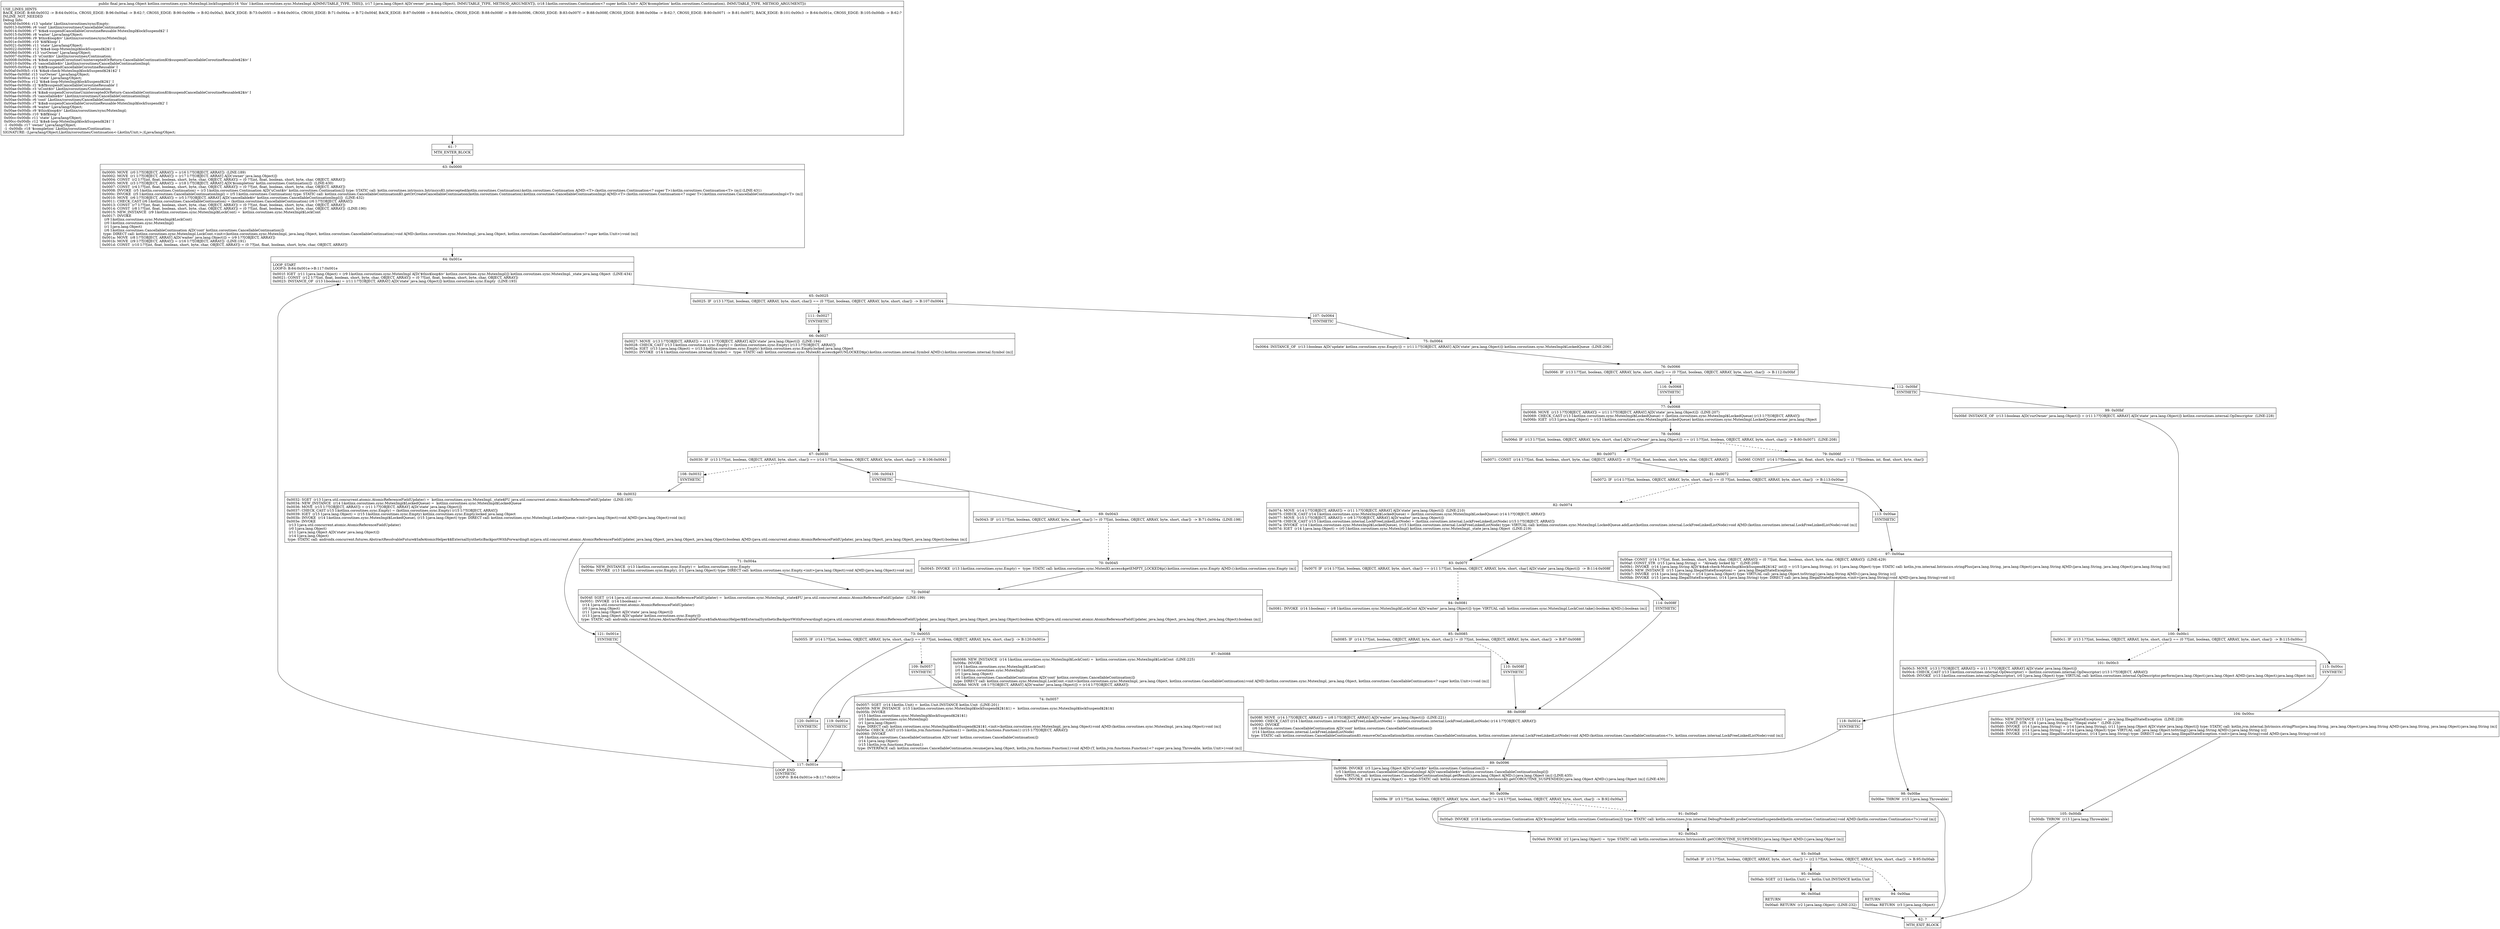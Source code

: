 digraph "CFG forkotlinx.coroutines.sync.MutexImpl.lockSuspend(Ljava\/lang\/Object;Lkotlin\/coroutines\/Continuation;)Ljava\/lang\/Object;" {
Node_61 [shape=record,label="{61\:\ ?|MTH_ENTER_BLOCK\l}"];
Node_63 [shape=record,label="{63\:\ 0x0000|0x0000: MOVE  (r0 I:??[OBJECT, ARRAY]) = (r16 I:??[OBJECT, ARRAY])  (LINE:189)\l0x0002: MOVE  (r1 I:??[OBJECT, ARRAY]) = (r17 I:??[OBJECT, ARRAY] A[D('owner' java.lang.Object)]) \l0x0004: CONST  (r2 I:??[int, float, boolean, short, byte, char, OBJECT, ARRAY]) = (0 ??[int, float, boolean, short, byte, char, OBJECT, ARRAY]) \l0x0005: MOVE  (r3 I:??[OBJECT, ARRAY]) = (r18 I:??[OBJECT, ARRAY] A[D('$completion' kotlin.coroutines.Continuation)])  (LINE:430)\l0x0007: CONST  (r4 I:??[int, float, boolean, short, byte, char, OBJECT, ARRAY]) = (0 ??[int, float, boolean, short, byte, char, OBJECT, ARRAY]) \l0x0008: INVOKE  (r5 I:kotlin.coroutines.Continuation) = (r3 I:kotlin.coroutines.Continuation A[D('uCont$iv' kotlin.coroutines.Continuation)]) type: STATIC call: kotlin.coroutines.intrinsics.IntrinsicsKt.intercepted(kotlin.coroutines.Continuation):kotlin.coroutines.Continuation A[MD:\<T\>:(kotlin.coroutines.Continuation\<? super T\>):kotlin.coroutines.Continuation\<T\> (m)] (LINE:431)\l0x000c: INVOKE  (r5 I:kotlinx.coroutines.CancellableContinuationImpl) = (r5 I:kotlin.coroutines.Continuation) type: STATIC call: kotlinx.coroutines.CancellableContinuationKt.getOrCreateCancellableContinuation(kotlin.coroutines.Continuation):kotlinx.coroutines.CancellableContinuationImpl A[MD:\<T\>:(kotlin.coroutines.Continuation\<? super T\>):kotlinx.coroutines.CancellableContinuationImpl\<T\> (m)]\l0x0010: MOVE  (r6 I:??[OBJECT, ARRAY]) = (r5 I:??[OBJECT, ARRAY] A[D('cancellable$iv' kotlinx.coroutines.CancellableContinuationImpl)])  (LINE:432)\l0x0011: CHECK_CAST (r6 I:kotlinx.coroutines.CancellableContinuation) = (kotlinx.coroutines.CancellableContinuation) (r6 I:??[OBJECT, ARRAY]) \l0x0013: CONST  (r7 I:??[int, float, boolean, short, byte, char, OBJECT, ARRAY]) = (0 ??[int, float, boolean, short, byte, char, OBJECT, ARRAY]) \l0x0014: CONST  (r8 I:??[int, float, boolean, short, byte, char, OBJECT, ARRAY]) = (0 ??[int, float, boolean, short, byte, char, OBJECT, ARRAY])  (LINE:190)\l0x0015: NEW_INSTANCE  (r9 I:kotlinx.coroutines.sync.MutexImpl$LockCont) =  kotlinx.coroutines.sync.MutexImpl$LockCont \l0x0017: INVOKE  \l  (r9 I:kotlinx.coroutines.sync.MutexImpl$LockCont)\l  (r0 I:kotlinx.coroutines.sync.MutexImpl)\l  (r1 I:java.lang.Object)\l  (r6 I:kotlinx.coroutines.CancellableContinuation A[D('cont' kotlinx.coroutines.CancellableContinuation)])\l type: DIRECT call: kotlinx.coroutines.sync.MutexImpl.LockCont.\<init\>(kotlinx.coroutines.sync.MutexImpl, java.lang.Object, kotlinx.coroutines.CancellableContinuation):void A[MD:(kotlinx.coroutines.sync.MutexImpl, java.lang.Object, kotlinx.coroutines.CancellableContinuation\<? super kotlin.Unit\>):void (m)]\l0x001a: MOVE  (r8 I:??[OBJECT, ARRAY] A[D('waiter' java.lang.Object)]) = (r9 I:??[OBJECT, ARRAY]) \l0x001b: MOVE  (r9 I:??[OBJECT, ARRAY]) = (r16 I:??[OBJECT, ARRAY])  (LINE:191)\l0x001d: CONST  (r10 I:??[int, float, boolean, short, byte, char, OBJECT, ARRAY]) = (0 ??[int, float, boolean, short, byte, char, OBJECT, ARRAY]) \l}"];
Node_64 [shape=record,label="{64\:\ 0x001e|LOOP_START\lLOOP:0: B:64:0x001e\-\>B:117:0x001e\l|0x001f: IGET  (r11 I:java.lang.Object) = (r9 I:kotlinx.coroutines.sync.MutexImpl A[D('$this$loop$iv' kotlinx.coroutines.sync.MutexImpl)]) kotlinx.coroutines.sync.MutexImpl._state java.lang.Object  (LINE:434)\l0x0021: CONST  (r12 I:??[int, float, boolean, short, byte, char, OBJECT, ARRAY]) = (0 ??[int, float, boolean, short, byte, char, OBJECT, ARRAY]) \l0x0023: INSTANCE_OF  (r13 I:boolean) = (r11 I:??[OBJECT, ARRAY] A[D('state' java.lang.Object)]) kotlinx.coroutines.sync.Empty  (LINE:193)\l}"];
Node_65 [shape=record,label="{65\:\ 0x0025|0x0025: IF  (r13 I:??[int, boolean, OBJECT, ARRAY, byte, short, char]) == (0 ??[int, boolean, OBJECT, ARRAY, byte, short, char])  \-\> B:107:0x0064 \l}"];
Node_107 [shape=record,label="{107\:\ 0x0064|SYNTHETIC\l}"];
Node_75 [shape=record,label="{75\:\ 0x0064|0x0064: INSTANCE_OF  (r13 I:boolean A[D('update' kotlinx.coroutines.sync.Empty)]) = (r11 I:??[OBJECT, ARRAY] A[D('state' java.lang.Object)]) kotlinx.coroutines.sync.MutexImpl$LockedQueue  (LINE:206)\l}"];
Node_76 [shape=record,label="{76\:\ 0x0066|0x0066: IF  (r13 I:??[int, boolean, OBJECT, ARRAY, byte, short, char]) == (0 ??[int, boolean, OBJECT, ARRAY, byte, short, char])  \-\> B:112:0x00bf \l}"];
Node_112 [shape=record,label="{112\:\ 0x00bf|SYNTHETIC\l}"];
Node_99 [shape=record,label="{99\:\ 0x00bf|0x00bf: INSTANCE_OF  (r13 I:boolean A[D('curOwner' java.lang.Object)]) = (r11 I:??[OBJECT, ARRAY] A[D('state' java.lang.Object)]) kotlinx.coroutines.internal.OpDescriptor  (LINE:228)\l}"];
Node_100 [shape=record,label="{100\:\ 0x00c1|0x00c1: IF  (r13 I:??[int, boolean, OBJECT, ARRAY, byte, short, char]) == (0 ??[int, boolean, OBJECT, ARRAY, byte, short, char])  \-\> B:115:0x00cc \l}"];
Node_101 [shape=record,label="{101\:\ 0x00c3|0x00c3: MOVE  (r13 I:??[OBJECT, ARRAY]) = (r11 I:??[OBJECT, ARRAY] A[D('state' java.lang.Object)]) \l0x00c4: CHECK_CAST (r13 I:kotlinx.coroutines.internal.OpDescriptor) = (kotlinx.coroutines.internal.OpDescriptor) (r13 I:??[OBJECT, ARRAY]) \l0x00c6: INVOKE  (r13 I:kotlinx.coroutines.internal.OpDescriptor), (r0 I:java.lang.Object) type: VIRTUAL call: kotlinx.coroutines.internal.OpDescriptor.perform(java.lang.Object):java.lang.Object A[MD:(java.lang.Object):java.lang.Object (m)]\l}"];
Node_118 [shape=record,label="{118\:\ 0x001e|SYNTHETIC\l}"];
Node_117 [shape=record,label="{117\:\ 0x001e|LOOP_END\lSYNTHETIC\lLOOP:0: B:64:0x001e\-\>B:117:0x001e\l}"];
Node_115 [shape=record,label="{115\:\ 0x00cc|SYNTHETIC\l}"];
Node_104 [shape=record,label="{104\:\ 0x00cc|0x00cc: NEW_INSTANCE  (r13 I:java.lang.IllegalStateException) =  java.lang.IllegalStateException  (LINE:228)\l0x00ce: CONST_STR  (r14 I:java.lang.String) =  \"Illegal state \"  (LINE:229)\l0x00d0: INVOKE  (r14 I:java.lang.String) = (r14 I:java.lang.String), (r11 I:java.lang.Object A[D('state' java.lang.Object)]) type: STATIC call: kotlin.jvm.internal.Intrinsics.stringPlus(java.lang.String, java.lang.Object):java.lang.String A[MD:(java.lang.String, java.lang.Object):java.lang.String (m)]\l0x00d4: INVOKE  (r14 I:java.lang.String) = (r14 I:java.lang.Object) type: VIRTUAL call: java.lang.Object.toString():java.lang.String A[MD:():java.lang.String (c)]\l0x00d8: INVOKE  (r13 I:java.lang.IllegalStateException), (r14 I:java.lang.String) type: DIRECT call: java.lang.IllegalStateException.\<init\>(java.lang.String):void A[MD:(java.lang.String):void (c)]\l}"];
Node_105 [shape=record,label="{105\:\ 0x00db|0x00db: THROW  (r13 I:java.lang.Throwable) \l}"];
Node_62 [shape=record,label="{62\:\ ?|MTH_EXIT_BLOCK\l}"];
Node_116 [shape=record,label="{116\:\ 0x0068|SYNTHETIC\l}"];
Node_77 [shape=record,label="{77\:\ 0x0068|0x0068: MOVE  (r13 I:??[OBJECT, ARRAY]) = (r11 I:??[OBJECT, ARRAY] A[D('state' java.lang.Object)])  (LINE:207)\l0x0069: CHECK_CAST (r13 I:kotlinx.coroutines.sync.MutexImpl$LockedQueue) = (kotlinx.coroutines.sync.MutexImpl$LockedQueue) (r13 I:??[OBJECT, ARRAY]) \l0x006b: IGET  (r13 I:java.lang.Object) = (r13 I:kotlinx.coroutines.sync.MutexImpl$LockedQueue) kotlinx.coroutines.sync.MutexImpl.LockedQueue.owner java.lang.Object \l}"];
Node_78 [shape=record,label="{78\:\ 0x006d|0x006d: IF  (r13 I:??[int, boolean, OBJECT, ARRAY, byte, short, char] A[D('curOwner' java.lang.Object)]) == (r1 I:??[int, boolean, OBJECT, ARRAY, byte, short, char])  \-\> B:80:0x0071  (LINE:208)\l}"];
Node_79 [shape=record,label="{79\:\ 0x006f|0x006f: CONST  (r14 I:??[boolean, int, float, short, byte, char]) = (1 ??[boolean, int, float, short, byte, char]) \l}"];
Node_81 [shape=record,label="{81\:\ 0x0072|0x0072: IF  (r14 I:??[int, boolean, OBJECT, ARRAY, byte, short, char]) == (0 ??[int, boolean, OBJECT, ARRAY, byte, short, char])  \-\> B:113:0x00ae \l}"];
Node_82 [shape=record,label="{82\:\ 0x0074|0x0074: MOVE  (r14 I:??[OBJECT, ARRAY]) = (r11 I:??[OBJECT, ARRAY] A[D('state' java.lang.Object)])  (LINE:210)\l0x0075: CHECK_CAST (r14 I:kotlinx.coroutines.sync.MutexImpl$LockedQueue) = (kotlinx.coroutines.sync.MutexImpl$LockedQueue) (r14 I:??[OBJECT, ARRAY]) \l0x0077: MOVE  (r15 I:??[OBJECT, ARRAY]) = (r8 I:??[OBJECT, ARRAY] A[D('waiter' java.lang.Object)]) \l0x0078: CHECK_CAST (r15 I:kotlinx.coroutines.internal.LockFreeLinkedListNode) = (kotlinx.coroutines.internal.LockFreeLinkedListNode) (r15 I:??[OBJECT, ARRAY]) \l0x007a: INVOKE  (r14 I:kotlinx.coroutines.sync.MutexImpl$LockedQueue), (r15 I:kotlinx.coroutines.internal.LockFreeLinkedListNode) type: VIRTUAL call: kotlinx.coroutines.sync.MutexImpl.LockedQueue.addLast(kotlinx.coroutines.internal.LockFreeLinkedListNode):void A[MD:(kotlinx.coroutines.internal.LockFreeLinkedListNode):void (m)]\l0x007d: IGET  (r14 I:java.lang.Object) = (r0 I:kotlinx.coroutines.sync.MutexImpl) kotlinx.coroutines.sync.MutexImpl._state java.lang.Object  (LINE:219)\l}"];
Node_83 [shape=record,label="{83\:\ 0x007f|0x007f: IF  (r14 I:??[int, boolean, OBJECT, ARRAY, byte, short, char]) == (r11 I:??[int, boolean, OBJECT, ARRAY, byte, short, char] A[D('state' java.lang.Object)])  \-\> B:114:0x008f \l}"];
Node_84 [shape=record,label="{84\:\ 0x0081|0x0081: INVOKE  (r14 I:boolean) = (r8 I:kotlinx.coroutines.sync.MutexImpl$LockCont A[D('waiter' java.lang.Object)]) type: VIRTUAL call: kotlinx.coroutines.sync.MutexImpl.LockCont.take():boolean A[MD:():boolean (m)]\l}"];
Node_85 [shape=record,label="{85\:\ 0x0085|0x0085: IF  (r14 I:??[int, boolean, OBJECT, ARRAY, byte, short, char]) != (0 ??[int, boolean, OBJECT, ARRAY, byte, short, char])  \-\> B:87:0x0088 \l}"];
Node_87 [shape=record,label="{87\:\ 0x0088|0x0088: NEW_INSTANCE  (r14 I:kotlinx.coroutines.sync.MutexImpl$LockCont) =  kotlinx.coroutines.sync.MutexImpl$LockCont  (LINE:225)\l0x008a: INVOKE  \l  (r14 I:kotlinx.coroutines.sync.MutexImpl$LockCont)\l  (r0 I:kotlinx.coroutines.sync.MutexImpl)\l  (r1 I:java.lang.Object)\l  (r6 I:kotlinx.coroutines.CancellableContinuation A[D('cont' kotlinx.coroutines.CancellableContinuation)])\l type: DIRECT call: kotlinx.coroutines.sync.MutexImpl.LockCont.\<init\>(kotlinx.coroutines.sync.MutexImpl, java.lang.Object, kotlinx.coroutines.CancellableContinuation):void A[MD:(kotlinx.coroutines.sync.MutexImpl, java.lang.Object, kotlinx.coroutines.CancellableContinuation\<? super kotlin.Unit\>):void (m)]\l0x008d: MOVE  (r8 I:??[OBJECT, ARRAY] A[D('waiter' java.lang.Object)]) = (r14 I:??[OBJECT, ARRAY]) \l}"];
Node_119 [shape=record,label="{119\:\ 0x001e|SYNTHETIC\l}"];
Node_110 [shape=record,label="{110\:\ 0x008f|SYNTHETIC\l}"];
Node_88 [shape=record,label="{88\:\ 0x008f|0x008f: MOVE  (r14 I:??[OBJECT, ARRAY]) = (r8 I:??[OBJECT, ARRAY] A[D('waiter' java.lang.Object)])  (LINE:221)\l0x0090: CHECK_CAST (r14 I:kotlinx.coroutines.internal.LockFreeLinkedListNode) = (kotlinx.coroutines.internal.LockFreeLinkedListNode) (r14 I:??[OBJECT, ARRAY]) \l0x0092: INVOKE  \l  (r6 I:kotlinx.coroutines.CancellableContinuation A[D('cont' kotlinx.coroutines.CancellableContinuation)])\l  (r14 I:kotlinx.coroutines.internal.LockFreeLinkedListNode)\l type: STATIC call: kotlinx.coroutines.CancellableContinuationKt.removeOnCancellation(kotlinx.coroutines.CancellableContinuation, kotlinx.coroutines.internal.LockFreeLinkedListNode):void A[MD:(kotlinx.coroutines.CancellableContinuation\<?\>, kotlinx.coroutines.internal.LockFreeLinkedListNode):void (m)]\l}"];
Node_89 [shape=record,label="{89\:\ 0x0096|0x0096: INVOKE  (r3 I:java.lang.Object A[D('uCont$iv' kotlin.coroutines.Continuation)]) = \l  (r5 I:kotlinx.coroutines.CancellableContinuationImpl A[D('cancellable$iv' kotlinx.coroutines.CancellableContinuationImpl)])\l type: VIRTUAL call: kotlinx.coroutines.CancellableContinuationImpl.getResult():java.lang.Object A[MD:():java.lang.Object (m)] (LINE:435)\l0x009a: INVOKE  (r4 I:java.lang.Object) =  type: STATIC call: kotlin.coroutines.intrinsics.IntrinsicsKt.getCOROUTINE_SUSPENDED():java.lang.Object A[MD:():java.lang.Object (m)] (LINE:430)\l}"];
Node_90 [shape=record,label="{90\:\ 0x009e|0x009e: IF  (r3 I:??[int, boolean, OBJECT, ARRAY, byte, short, char]) != (r4 I:??[int, boolean, OBJECT, ARRAY, byte, short, char])  \-\> B:92:0x00a3 \l}"];
Node_91 [shape=record,label="{91\:\ 0x00a0|0x00a0: INVOKE  (r18 I:kotlin.coroutines.Continuation A[D('$completion' kotlin.coroutines.Continuation)]) type: STATIC call: kotlin.coroutines.jvm.internal.DebugProbesKt.probeCoroutineSuspended(kotlin.coroutines.Continuation):void A[MD:(kotlin.coroutines.Continuation\<?\>):void (m)]\l}"];
Node_92 [shape=record,label="{92\:\ 0x00a3|0x00a4: INVOKE  (r2 I:java.lang.Object) =  type: STATIC call: kotlin.coroutines.intrinsics.IntrinsicsKt.getCOROUTINE_SUSPENDED():java.lang.Object A[MD:():java.lang.Object (m)]\l}"];
Node_93 [shape=record,label="{93\:\ 0x00a8|0x00a8: IF  (r3 I:??[int, boolean, OBJECT, ARRAY, byte, short, char]) != (r2 I:??[int, boolean, OBJECT, ARRAY, byte, short, char])  \-\> B:95:0x00ab \l}"];
Node_94 [shape=record,label="{94\:\ 0x00aa|RETURN\l|0x00aa: RETURN  (r3 I:java.lang.Object) \l}"];
Node_95 [shape=record,label="{95\:\ 0x00ab|0x00ab: SGET  (r2 I:kotlin.Unit) =  kotlin.Unit.INSTANCE kotlin.Unit \l}"];
Node_96 [shape=record,label="{96\:\ 0x00ad|RETURN\l|0x00ad: RETURN  (r2 I:java.lang.Object)  (LINE:232)\l}"];
Node_114 [shape=record,label="{114\:\ 0x008f|SYNTHETIC\l}"];
Node_113 [shape=record,label="{113\:\ 0x00ae|SYNTHETIC\l}"];
Node_97 [shape=record,label="{97\:\ 0x00ae|0x00ae: CONST  (r14 I:??[int, float, boolean, short, byte, char, OBJECT, ARRAY]) = (0 ??[int, float, boolean, short, byte, char, OBJECT, ARRAY])  (LINE:429)\l0x00af: CONST_STR  (r15 I:java.lang.String) =  \"Already locked by \"  (LINE:208)\l0x00b1: INVOKE  (r14 I:java.lang.String A[D('$i$a$\-check\-MutexImpl$lockSuspend$2$1$2' int)]) = (r15 I:java.lang.String), (r1 I:java.lang.Object) type: STATIC call: kotlin.jvm.internal.Intrinsics.stringPlus(java.lang.String, java.lang.Object):java.lang.String A[MD:(java.lang.String, java.lang.Object):java.lang.String (m)]\l0x00b5: NEW_INSTANCE  (r15 I:java.lang.IllegalStateException) =  java.lang.IllegalStateException \l0x00b7: INVOKE  (r14 I:java.lang.String) = (r14 I:java.lang.Object) type: VIRTUAL call: java.lang.Object.toString():java.lang.String A[MD:():java.lang.String (c)]\l0x00bb: INVOKE  (r15 I:java.lang.IllegalStateException), (r14 I:java.lang.String) type: DIRECT call: java.lang.IllegalStateException.\<init\>(java.lang.String):void A[MD:(java.lang.String):void (c)]\l}"];
Node_98 [shape=record,label="{98\:\ 0x00be|0x00be: THROW  (r15 I:java.lang.Throwable) \l}"];
Node_80 [shape=record,label="{80\:\ 0x0071|0x0071: CONST  (r14 I:??[int, float, boolean, short, byte, char, OBJECT, ARRAY]) = (0 ??[int, float, boolean, short, byte, char, OBJECT, ARRAY]) \l}"];
Node_111 [shape=record,label="{111\:\ 0x0027|SYNTHETIC\l}"];
Node_66 [shape=record,label="{66\:\ 0x0027|0x0027: MOVE  (r13 I:??[OBJECT, ARRAY]) = (r11 I:??[OBJECT, ARRAY] A[D('state' java.lang.Object)])  (LINE:194)\l0x0028: CHECK_CAST (r13 I:kotlinx.coroutines.sync.Empty) = (kotlinx.coroutines.sync.Empty) (r13 I:??[OBJECT, ARRAY]) \l0x002a: IGET  (r13 I:java.lang.Object) = (r13 I:kotlinx.coroutines.sync.Empty) kotlinx.coroutines.sync.Empty.locked java.lang.Object \l0x002c: INVOKE  (r14 I:kotlinx.coroutines.internal.Symbol) =  type: STATIC call: kotlinx.coroutines.sync.MutexKt.access$getUNLOCKED$p():kotlinx.coroutines.internal.Symbol A[MD:():kotlinx.coroutines.internal.Symbol (m)]\l}"];
Node_67 [shape=record,label="{67\:\ 0x0030|0x0030: IF  (r13 I:??[int, boolean, OBJECT, ARRAY, byte, short, char]) == (r14 I:??[int, boolean, OBJECT, ARRAY, byte, short, char])  \-\> B:106:0x0043 \l}"];
Node_106 [shape=record,label="{106\:\ 0x0043|SYNTHETIC\l}"];
Node_69 [shape=record,label="{69\:\ 0x0043|0x0043: IF  (r1 I:??[int, boolean, OBJECT, ARRAY, byte, short, char]) != (0 ??[int, boolean, OBJECT, ARRAY, byte, short, char])  \-\> B:71:0x004a  (LINE:198)\l}"];
Node_70 [shape=record,label="{70\:\ 0x0045|0x0045: INVOKE  (r13 I:kotlinx.coroutines.sync.Empty) =  type: STATIC call: kotlinx.coroutines.sync.MutexKt.access$getEMPTY_LOCKED$p():kotlinx.coroutines.sync.Empty A[MD:():kotlinx.coroutines.sync.Empty (m)]\l}"];
Node_72 [shape=record,label="{72\:\ 0x004f|0x004f: SGET  (r14 I:java.util.concurrent.atomic.AtomicReferenceFieldUpdater) =  kotlinx.coroutines.sync.MutexImpl._state$FU java.util.concurrent.atomic.AtomicReferenceFieldUpdater  (LINE:199)\l0x0051: INVOKE  (r14 I:boolean) = \l  (r14 I:java.util.concurrent.atomic.AtomicReferenceFieldUpdater)\l  (r0 I:java.lang.Object)\l  (r11 I:java.lang.Object A[D('state' java.lang.Object)])\l  (r13 I:java.lang.Object A[D('update' kotlinx.coroutines.sync.Empty)])\l type: STATIC call: androidx.concurrent.futures.AbstractResolvableFuture$SafeAtomicHelper$$ExternalSyntheticBackportWithForwarding0.m(java.util.concurrent.atomic.AtomicReferenceFieldUpdater, java.lang.Object, java.lang.Object, java.lang.Object):boolean A[MD:(java.util.concurrent.atomic.AtomicReferenceFieldUpdater, java.lang.Object, java.lang.Object, java.lang.Object):boolean (m)]\l}"];
Node_73 [shape=record,label="{73\:\ 0x0055|0x0055: IF  (r14 I:??[int, boolean, OBJECT, ARRAY, byte, short, char]) == (0 ??[int, boolean, OBJECT, ARRAY, byte, short, char])  \-\> B:120:0x001e \l}"];
Node_109 [shape=record,label="{109\:\ 0x0057|SYNTHETIC\l}"];
Node_74 [shape=record,label="{74\:\ 0x0057|0x0057: SGET  (r14 I:kotlin.Unit) =  kotlin.Unit.INSTANCE kotlin.Unit  (LINE:201)\l0x0059: NEW_INSTANCE  (r15 I:kotlinx.coroutines.sync.MutexImpl$lockSuspend$2$1$1) =  kotlinx.coroutines.sync.MutexImpl$lockSuspend$2$1$1 \l0x005b: INVOKE  \l  (r15 I:kotlinx.coroutines.sync.MutexImpl$lockSuspend$2$1$1)\l  (r0 I:kotlinx.coroutines.sync.MutexImpl)\l  (r1 I:java.lang.Object)\l type: DIRECT call: kotlinx.coroutines.sync.MutexImpl$lockSuspend$2$1$1.\<init\>(kotlinx.coroutines.sync.MutexImpl, java.lang.Object):void A[MD:(kotlinx.coroutines.sync.MutexImpl, java.lang.Object):void (m)]\l0x005e: CHECK_CAST (r15 I:kotlin.jvm.functions.Function1) = (kotlin.jvm.functions.Function1) (r15 I:??[OBJECT, ARRAY]) \l0x0060: INVOKE  \l  (r6 I:kotlinx.coroutines.CancellableContinuation A[D('cont' kotlinx.coroutines.CancellableContinuation)])\l  (r14 I:java.lang.Object)\l  (r15 I:kotlin.jvm.functions.Function1)\l type: INTERFACE call: kotlinx.coroutines.CancellableContinuation.resume(java.lang.Object, kotlin.jvm.functions.Function1):void A[MD:(T, kotlin.jvm.functions.Function1\<? super java.lang.Throwable, kotlin.Unit\>):void (m)]\l}"];
Node_120 [shape=record,label="{120\:\ 0x001e|SYNTHETIC\l}"];
Node_71 [shape=record,label="{71\:\ 0x004a|0x004a: NEW_INSTANCE  (r13 I:kotlinx.coroutines.sync.Empty) =  kotlinx.coroutines.sync.Empty \l0x004c: INVOKE  (r13 I:kotlinx.coroutines.sync.Empty), (r1 I:java.lang.Object) type: DIRECT call: kotlinx.coroutines.sync.Empty.\<init\>(java.lang.Object):void A[MD:(java.lang.Object):void (m)]\l}"];
Node_108 [shape=record,label="{108\:\ 0x0032|SYNTHETIC\l}"];
Node_68 [shape=record,label="{68\:\ 0x0032|0x0032: SGET  (r13 I:java.util.concurrent.atomic.AtomicReferenceFieldUpdater) =  kotlinx.coroutines.sync.MutexImpl._state$FU java.util.concurrent.atomic.AtomicReferenceFieldUpdater  (LINE:195)\l0x0034: NEW_INSTANCE  (r14 I:kotlinx.coroutines.sync.MutexImpl$LockedQueue) =  kotlinx.coroutines.sync.MutexImpl$LockedQueue \l0x0036: MOVE  (r15 I:??[OBJECT, ARRAY]) = (r11 I:??[OBJECT, ARRAY] A[D('state' java.lang.Object)]) \l0x0037: CHECK_CAST (r15 I:kotlinx.coroutines.sync.Empty) = (kotlinx.coroutines.sync.Empty) (r15 I:??[OBJECT, ARRAY]) \l0x0039: IGET  (r15 I:java.lang.Object) = (r15 I:kotlinx.coroutines.sync.Empty) kotlinx.coroutines.sync.Empty.locked java.lang.Object \l0x003b: INVOKE  (r14 I:kotlinx.coroutines.sync.MutexImpl$LockedQueue), (r15 I:java.lang.Object) type: DIRECT call: kotlinx.coroutines.sync.MutexImpl.LockedQueue.\<init\>(java.lang.Object):void A[MD:(java.lang.Object):void (m)]\l0x003e: INVOKE  \l  (r13 I:java.util.concurrent.atomic.AtomicReferenceFieldUpdater)\l  (r0 I:java.lang.Object)\l  (r11 I:java.lang.Object A[D('state' java.lang.Object)])\l  (r14 I:java.lang.Object)\l type: STATIC call: androidx.concurrent.futures.AbstractResolvableFuture$SafeAtomicHelper$$ExternalSyntheticBackportWithForwarding0.m(java.util.concurrent.atomic.AtomicReferenceFieldUpdater, java.lang.Object, java.lang.Object, java.lang.Object):boolean A[MD:(java.util.concurrent.atomic.AtomicReferenceFieldUpdater, java.lang.Object, java.lang.Object, java.lang.Object):boolean (m)]\l}"];
Node_121 [shape=record,label="{121\:\ 0x001e|SYNTHETIC\l}"];
MethodNode[shape=record,label="{public final java.lang.Object kotlinx.coroutines.sync.MutexImpl.lockSuspend((r16 'this' I:kotlinx.coroutines.sync.MutexImpl A[IMMUTABLE_TYPE, THIS]), (r17 I:java.lang.Object A[D('owner' java.lang.Object), IMMUTABLE_TYPE, METHOD_ARGUMENT]), (r18 I:kotlin.coroutines.Continuation\<? super kotlin.Unit\> A[D('$completion' kotlin.coroutines.Continuation), IMMUTABLE_TYPE, METHOD_ARGUMENT]))  | USE_LINES_HINTS\lBACK_EDGE: B:68:0x0032 \-\> B:64:0x001e, CROSS_EDGE: B:96:0x00ad \-\> B:62:?, CROSS_EDGE: B:90:0x009e \-\> B:92:0x00a3, BACK_EDGE: B:73:0x0055 \-\> B:64:0x001e, CROSS_EDGE: B:71:0x004a \-\> B:72:0x004f, BACK_EDGE: B:87:0x0088 \-\> B:64:0x001e, CROSS_EDGE: B:88:0x008f \-\> B:89:0x0096, CROSS_EDGE: B:83:0x007f \-\> B:88:0x008f, CROSS_EDGE: B:98:0x00be \-\> B:62:?, CROSS_EDGE: B:80:0x0071 \-\> B:81:0x0072, BACK_EDGE: B:101:0x00c3 \-\> B:64:0x001e, CROSS_EDGE: B:105:0x00db \-\> B:62:?\lINLINE_NOT_NEEDED\lDebug Info:\l  0x004f\-0x0064: r13 'update' Lkotlinx\/coroutines\/sync\/Empty;\l  0x0013\-0x0096: r6 'cont' Lkotlinx\/coroutines\/CancellableContinuation;\l  0x0014\-0x0096: r7 '$i$a$\-suspendCancellableCoroutineReusable\-MutexImpl$lockSuspend$2' I\l  0x0015\-0x0096: r8 'waiter' Ljava\/lang\/Object;\l  0x001d\-0x0096: r9 '$this$loop$iv' Lkotlinx\/coroutines\/sync\/MutexImpl;\l  0x001e\-0x0096: r10 '$i$f$loop' I\l  0x0021\-0x0096: r11 'state' Ljava\/lang\/Object;\l  0x0022\-0x0096: r12 '$i$a$\-loop\-MutexImpl$lockSuspend$2$1' I\l  0x006d\-0x0096: r13 'curOwner' Ljava\/lang\/Object;\l  0x0007\-0x009a: r3 'uCont$iv' Lkotlin\/coroutines\/Continuation;\l  0x0008\-0x009a: r4 '$i$a$\-suspendCoroutineUninterceptedOrReturn\-CancellableContinuationKt$suspendCancellableCoroutineReusable$2$iv' I\l  0x0010\-0x009a: r5 'cancellable$iv' Lkotlinx\/coroutines\/CancellableContinuationImpl;\l  0x0005\-0x00a4: r2 '$i$f$suspendCancellableCoroutineReusable' I\l  0x00af\-0x00b5: r14 '$i$a$\-check\-MutexImpl$lockSuspend$2$1$2' I\l  0x00ae\-0x00bf: r13 'curOwner' Ljava\/lang\/Object;\l  0x00ae\-0x00ca: r11 'state' Ljava\/lang\/Object;\l  0x00ae\-0x00ca: r12 '$i$a$\-loop\-MutexImpl$lockSuspend$2$1' I\l  0x00ae\-0x00db: r2 '$i$f$suspendCancellableCoroutineReusable' I\l  0x00ae\-0x00db: r3 'uCont$iv' Lkotlin\/coroutines\/Continuation;\l  0x00ae\-0x00db: r4 '$i$a$\-suspendCoroutineUninterceptedOrReturn\-CancellableContinuationKt$suspendCancellableCoroutineReusable$2$iv' I\l  0x00ae\-0x00db: r5 'cancellable$iv' Lkotlinx\/coroutines\/CancellableContinuationImpl;\l  0x00ae\-0x00db: r6 'cont' Lkotlinx\/coroutines\/CancellableContinuation;\l  0x00ae\-0x00db: r7 '$i$a$\-suspendCancellableCoroutineReusable\-MutexImpl$lockSuspend$2' I\l  0x00ae\-0x00db: r8 'waiter' Ljava\/lang\/Object;\l  0x00ae\-0x00db: r9 '$this$loop$iv' Lkotlinx\/coroutines\/sync\/MutexImpl;\l  0x00ae\-0x00db: r10 '$i$f$loop' I\l  0x00cc\-0x00db: r11 'state' Ljava\/lang\/Object;\l  0x00cc\-0x00db: r12 '$i$a$\-loop\-MutexImpl$lockSuspend$2$1' I\l  \-1 \-0x00db: r17 'owner' Ljava\/lang\/Object;\l  \-1 \-0x00db: r18 '$completion' Lkotlin\/coroutines\/Continuation;\lSIGNATURE: (Ljava\/lang\/Object;Lkotlin\/coroutines\/Continuation\<\-Lkotlin\/Unit;\>;)Ljava\/lang\/Object;\l}"];
MethodNode -> Node_61;Node_61 -> Node_63;
Node_63 -> Node_64;
Node_64 -> Node_65;
Node_65 -> Node_107;
Node_65 -> Node_111[style=dashed];
Node_107 -> Node_75;
Node_75 -> Node_76;
Node_76 -> Node_112;
Node_76 -> Node_116[style=dashed];
Node_112 -> Node_99;
Node_99 -> Node_100;
Node_100 -> Node_101[style=dashed];
Node_100 -> Node_115;
Node_101 -> Node_118;
Node_118 -> Node_117;
Node_117 -> Node_64;
Node_115 -> Node_104;
Node_104 -> Node_105;
Node_105 -> Node_62;
Node_116 -> Node_77;
Node_77 -> Node_78;
Node_78 -> Node_79[style=dashed];
Node_78 -> Node_80;
Node_79 -> Node_81;
Node_81 -> Node_82[style=dashed];
Node_81 -> Node_113;
Node_82 -> Node_83;
Node_83 -> Node_84[style=dashed];
Node_83 -> Node_114;
Node_84 -> Node_85;
Node_85 -> Node_87;
Node_85 -> Node_110[style=dashed];
Node_87 -> Node_119;
Node_119 -> Node_117;
Node_110 -> Node_88;
Node_88 -> Node_89;
Node_89 -> Node_90;
Node_90 -> Node_91[style=dashed];
Node_90 -> Node_92;
Node_91 -> Node_92;
Node_92 -> Node_93;
Node_93 -> Node_94[style=dashed];
Node_93 -> Node_95;
Node_94 -> Node_62;
Node_95 -> Node_96;
Node_96 -> Node_62;
Node_114 -> Node_88;
Node_113 -> Node_97;
Node_97 -> Node_98;
Node_98 -> Node_62;
Node_80 -> Node_81;
Node_111 -> Node_66;
Node_66 -> Node_67;
Node_67 -> Node_106;
Node_67 -> Node_108[style=dashed];
Node_106 -> Node_69;
Node_69 -> Node_70[style=dashed];
Node_69 -> Node_71;
Node_70 -> Node_72;
Node_72 -> Node_73;
Node_73 -> Node_109[style=dashed];
Node_73 -> Node_120;
Node_109 -> Node_74;
Node_74 -> Node_89;
Node_120 -> Node_117;
Node_71 -> Node_72;
Node_108 -> Node_68;
Node_68 -> Node_121;
Node_121 -> Node_117;
}

